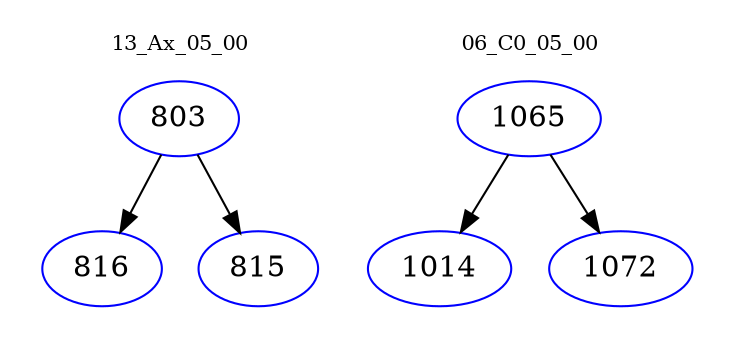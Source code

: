 digraph{
subgraph cluster_0 {
color = white
label = "13_Ax_05_00";
fontsize=10;
T0_803 [label="803", color="blue"]
T0_803 -> T0_816 [color="black"]
T0_816 [label="816", color="blue"]
T0_803 -> T0_815 [color="black"]
T0_815 [label="815", color="blue"]
}
subgraph cluster_1 {
color = white
label = "06_C0_05_00";
fontsize=10;
T1_1065 [label="1065", color="blue"]
T1_1065 -> T1_1014 [color="black"]
T1_1014 [label="1014", color="blue"]
T1_1065 -> T1_1072 [color="black"]
T1_1072 [label="1072", color="blue"]
}
}

